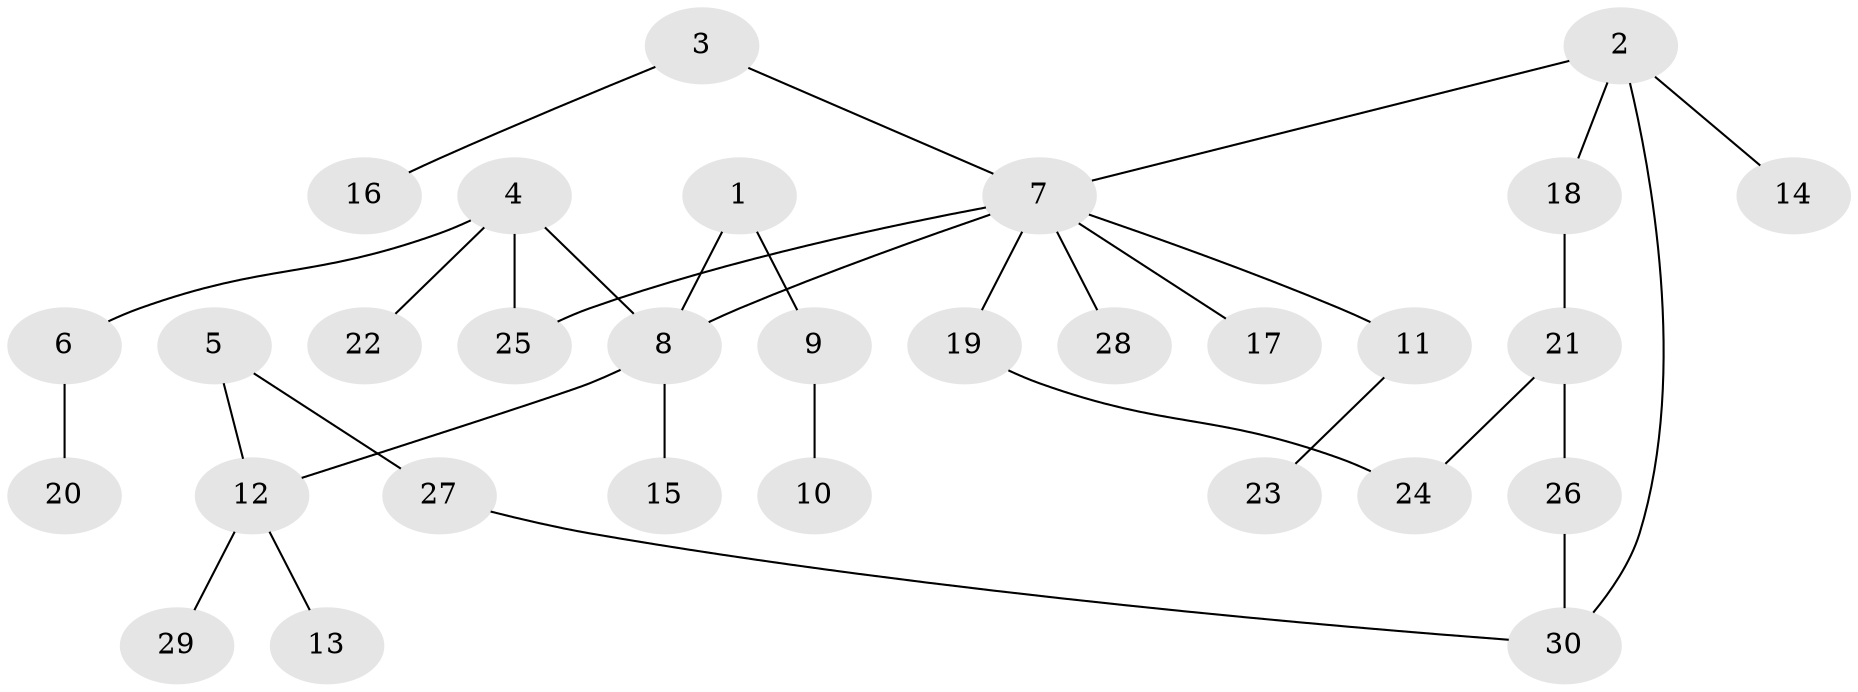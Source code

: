 // original degree distribution, {6: 0.0196078431372549, 9: 0.0196078431372549, 5: 0.0196078431372549, 2: 0.3333333333333333, 3: 0.13725490196078433, 4: 0.058823529411764705, 1: 0.4117647058823529}
// Generated by graph-tools (version 1.1) at 2025/36/03/04/25 23:36:04]
// undirected, 30 vertices, 33 edges
graph export_dot {
  node [color=gray90,style=filled];
  1;
  2;
  3;
  4;
  5;
  6;
  7;
  8;
  9;
  10;
  11;
  12;
  13;
  14;
  15;
  16;
  17;
  18;
  19;
  20;
  21;
  22;
  23;
  24;
  25;
  26;
  27;
  28;
  29;
  30;
  1 -- 8 [weight=1.0];
  1 -- 9 [weight=1.0];
  2 -- 7 [weight=1.0];
  2 -- 14 [weight=1.0];
  2 -- 18 [weight=1.0];
  2 -- 30 [weight=1.0];
  3 -- 7 [weight=1.0];
  3 -- 16 [weight=1.0];
  4 -- 6 [weight=1.0];
  4 -- 8 [weight=1.0];
  4 -- 22 [weight=1.0];
  4 -- 25 [weight=1.0];
  5 -- 12 [weight=1.0];
  5 -- 27 [weight=1.0];
  6 -- 20 [weight=1.0];
  7 -- 8 [weight=1.0];
  7 -- 11 [weight=1.0];
  7 -- 17 [weight=1.0];
  7 -- 19 [weight=1.0];
  7 -- 25 [weight=1.0];
  7 -- 28 [weight=1.0];
  8 -- 12 [weight=1.0];
  8 -- 15 [weight=1.0];
  9 -- 10 [weight=1.0];
  11 -- 23 [weight=1.0];
  12 -- 13 [weight=1.0];
  12 -- 29 [weight=1.0];
  18 -- 21 [weight=1.0];
  19 -- 24 [weight=1.0];
  21 -- 24 [weight=1.0];
  21 -- 26 [weight=1.0];
  26 -- 30 [weight=1.0];
  27 -- 30 [weight=1.0];
}
